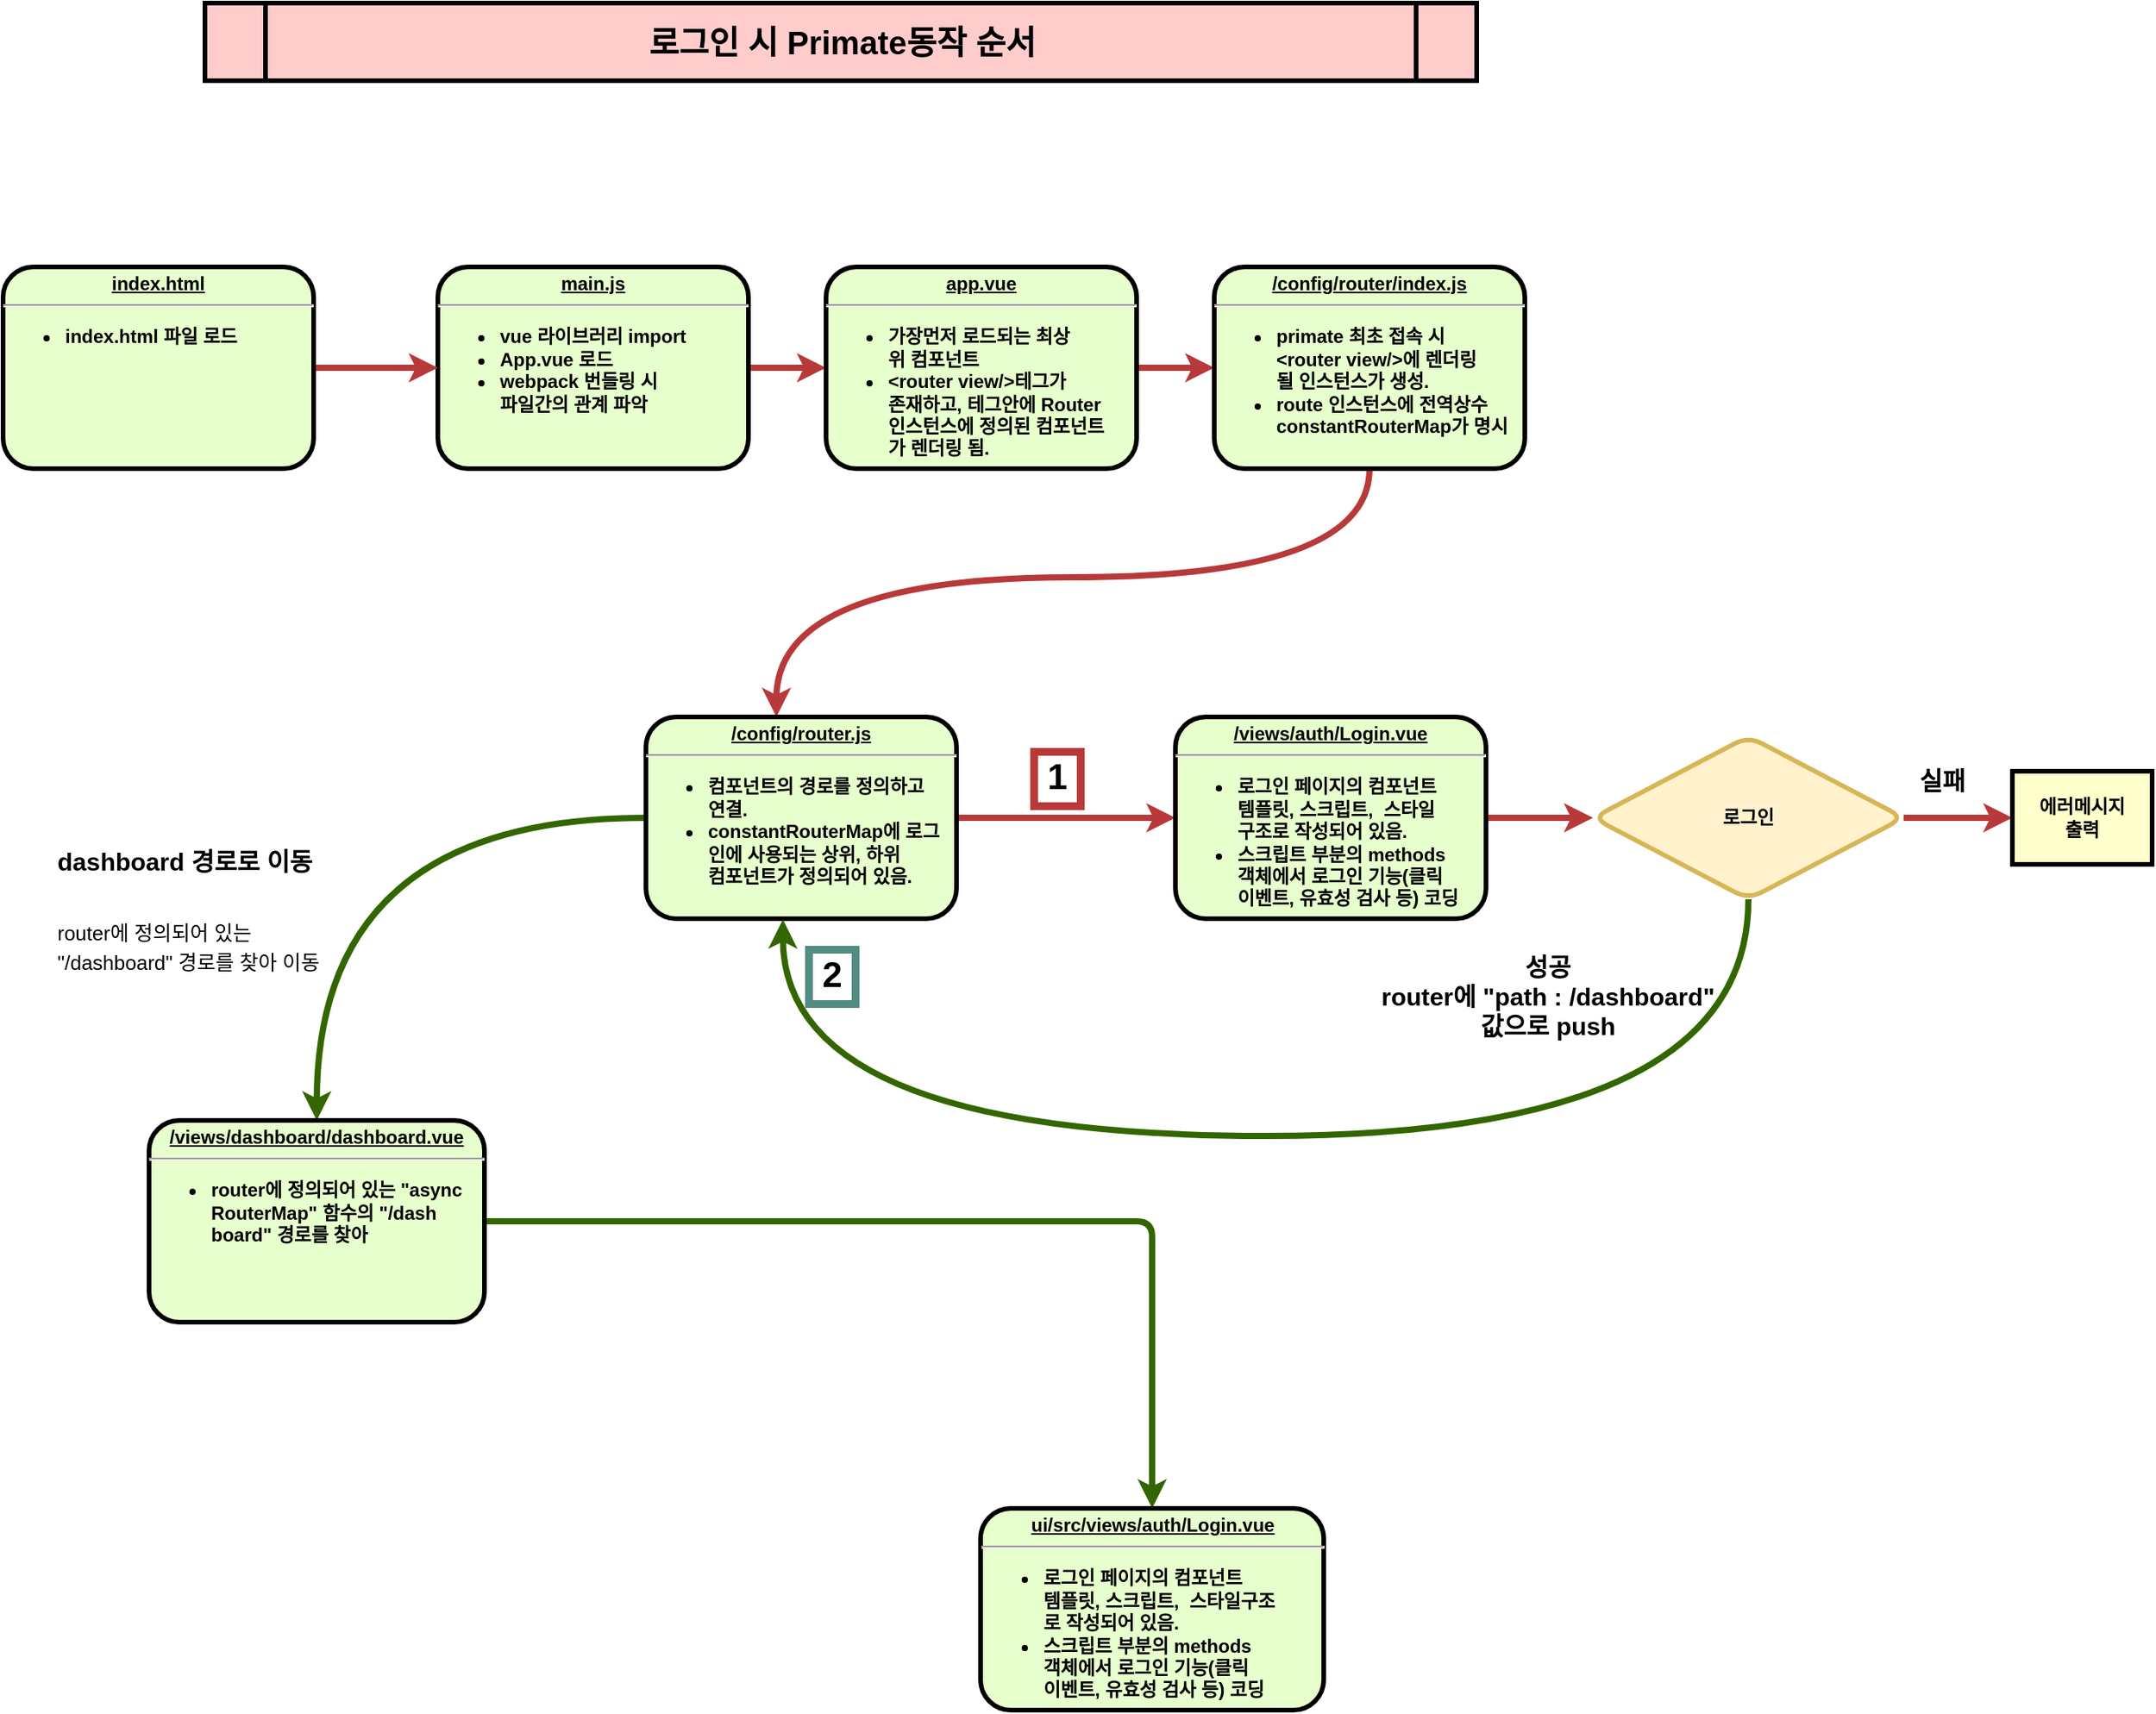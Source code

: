 <mxfile version="14.3.0" type="github">
  <diagram name="Page-1" id="c7558073-3199-34d8-9f00-42111426c3f3">
    <mxGraphModel dx="2370" dy="1270" grid="1" gridSize="10" guides="1" tooltips="1" connect="1" arrows="1" fold="1" page="1" pageScale="1" pageWidth="1169" pageHeight="827" background="#ffffff" math="0" shadow="0">
      <root>
        <mxCell id="0" />
        <mxCell id="1" parent="0" />
        <mxCell id="OAEznw6mqqKNIluxj4d9-97" value="로그인 시 Primate동작 순서" style="shape=process;whiteSpace=wrap;align=center;verticalAlign=middle;size=0.048;fontStyle=1;strokeWidth=3;fillColor=#FFCCCC;fontSize=21;" parent="1" vertex="1">
          <mxGeometry x="590" y="210" width="819" height="50" as="geometry" />
        </mxCell>
        <mxCell id="OAEznw6mqqKNIluxj4d9-104" value="" style="edgeStyle=orthogonalEdgeStyle;rounded=1;orthogonalLoop=1;jettySize=auto;html=1;strokeColor=#B83939;strokeWidth=4;" parent="1" source="OAEznw6mqqKNIluxj4d9-99" target="OAEznw6mqqKNIluxj4d9-103" edge="1">
          <mxGeometry relative="1" as="geometry" />
        </mxCell>
        <mxCell id="OAEznw6mqqKNIluxj4d9-99" value="&lt;p style=&quot;margin: 0px ; margin-top: 4px ; text-align: center ; text-decoration: underline&quot;&gt;&lt;strong&gt;main.js&lt;/strong&gt;&lt;/p&gt;&lt;hr&gt;&lt;p style=&quot;margin: 0px ; margin-left: 8px&quot;&gt;&lt;/p&gt;&lt;ul&gt;&lt;li style=&quot;text-align: left&quot;&gt;vue 라이브러리 import&lt;/li&gt;&lt;li style=&quot;text-align: left&quot;&gt;App.vue 로드&lt;/li&gt;&lt;li style=&quot;text-align: left&quot;&gt;webpack 번들링 시&lt;br&gt;파일간의 관계 파악&lt;/li&gt;&lt;/ul&gt;&lt;p&gt;&lt;/p&gt;&lt;p style=&quot;margin: 0px ; margin-left: 8px&quot;&gt;&lt;br&gt;&lt;/p&gt;" style="verticalAlign=middle;align=center;overflow=fill;fontSize=12;fontFamily=Helvetica;html=1;rounded=1;fontStyle=1;strokeWidth=3;fillColor=#E6FFCC" parent="1" vertex="1">
          <mxGeometry x="740" y="380" width="200" height="130" as="geometry" />
        </mxCell>
        <mxCell id="OAEznw6mqqKNIluxj4d9-106" value="" style="edgeStyle=orthogonalEdgeStyle;rounded=1;orthogonalLoop=1;jettySize=auto;html=1;strokeColor=#B83939;strokeWidth=4;" parent="1" source="OAEznw6mqqKNIluxj4d9-103" target="OAEznw6mqqKNIluxj4d9-105" edge="1">
          <mxGeometry relative="1" as="geometry" />
        </mxCell>
        <mxCell id="OAEznw6mqqKNIluxj4d9-103" value="&lt;p style=&quot;margin: 0px ; margin-top: 4px ; text-align: center ; text-decoration: underline&quot;&gt;app.vue&lt;/p&gt;&lt;hr&gt;&lt;p style=&quot;margin: 0px ; margin-left: 8px&quot;&gt;&lt;/p&gt;&lt;ul&gt;&lt;li style=&quot;text-align: left&quot;&gt;가장먼저 로드되는 최상&lt;br&gt;위 컴포넌트&lt;/li&gt;&lt;li style=&quot;text-align: left&quot;&gt;&amp;lt;router view/&amp;gt;테그가&lt;br&gt;존재하고, 테그안에 Router&lt;br&gt;인스턴스에 정의된 컴포넌트&lt;br&gt;가 렌더링 됨.&amp;nbsp;&lt;/li&gt;&lt;/ul&gt;" style="verticalAlign=middle;align=center;overflow=fill;fontSize=12;fontFamily=Helvetica;html=1;rounded=1;fontStyle=1;strokeWidth=3;fillColor=#E6FFCC" parent="1" vertex="1">
          <mxGeometry x="990" y="380" width="200" height="130" as="geometry" />
        </mxCell>
        <mxCell id="xhCzv_lBvZcN_g1UsibR-97" value="" style="edgeStyle=orthogonalEdgeStyle;orthogonalLoop=1;jettySize=auto;html=1;strokeColor=#B83939;strokeWidth=4;curved=1;" edge="1" parent="1" source="OAEznw6mqqKNIluxj4d9-105" target="xhCzv_lBvZcN_g1UsibR-96">
          <mxGeometry relative="1" as="geometry">
            <Array as="points">
              <mxPoint x="1340" y="580" />
              <mxPoint x="958" y="580" />
            </Array>
          </mxGeometry>
        </mxCell>
        <mxCell id="OAEznw6mqqKNIluxj4d9-105" value="&lt;p style=&quot;margin: 0px ; margin-top: 4px ; text-align: center ; text-decoration: underline&quot;&gt;&lt;strong&gt;/config/router/index.js&lt;/strong&gt;&lt;/p&gt;&lt;hr&gt;&lt;p style=&quot;margin: 0px ; margin-left: 8px&quot;&gt;&lt;/p&gt;&lt;ul&gt;&lt;li style=&quot;text-align: left&quot;&gt;primate 최초 접속 시&lt;br&gt;&amp;lt;router view/&amp;gt;에 렌더링&lt;br&gt;될 인스턴스가 생성.&lt;/li&gt;&lt;li style=&quot;text-align: left&quot;&gt;route 인스턴스에 전역상수 &lt;br&gt;constantRouterMap가 명시&lt;br&gt;&lt;/li&gt;&lt;/ul&gt;&lt;p&gt;&lt;/p&gt;&lt;p style=&quot;margin: 0px ; margin-left: 8px&quot;&gt;&lt;br&gt;&lt;/p&gt;" style="verticalAlign=middle;align=center;overflow=fill;fontSize=12;fontFamily=Helvetica;html=1;rounded=1;fontStyle=1;strokeWidth=3;fillColor=#E6FFCC" parent="1" vertex="1">
          <mxGeometry x="1240" y="380" width="200" height="130" as="geometry" />
        </mxCell>
        <mxCell id="xhCzv_lBvZcN_g1UsibR-101" value="" style="edgeStyle=orthogonalEdgeStyle;rounded=1;orthogonalLoop=1;jettySize=auto;html=1;strokeColor=#B83939;strokeWidth=4;" edge="1" parent="1" source="xhCzv_lBvZcN_g1UsibR-96" target="xhCzv_lBvZcN_g1UsibR-100">
          <mxGeometry relative="1" as="geometry" />
        </mxCell>
        <mxCell id="xhCzv_lBvZcN_g1UsibR-129" style="edgeStyle=orthogonalEdgeStyle;curved=1;orthogonalLoop=1;jettySize=auto;html=1;strokeWidth=4;fontSize=23;strokeColor=#336600;" edge="1" parent="1" source="xhCzv_lBvZcN_g1UsibR-96" target="xhCzv_lBvZcN_g1UsibR-106">
          <mxGeometry relative="1" as="geometry">
            <mxPoint x="724" y="930" as="targetPoint" />
          </mxGeometry>
        </mxCell>
        <mxCell id="xhCzv_lBvZcN_g1UsibR-96" value="&lt;p style=&quot;margin: 0px ; margin-top: 4px ; text-align: center ; text-decoration: underline&quot;&gt;&lt;strong&gt;/config/router.js&lt;/strong&gt;&lt;/p&gt;&lt;hr&gt;&lt;p style=&quot;margin: 0px ; margin-left: 8px&quot;&gt;&lt;/p&gt;&lt;ul&gt;&lt;li style=&quot;text-align: left&quot;&gt;컴포넌트의 경로를 정의하고&lt;br&gt;연결.&lt;/li&gt;&lt;li style=&quot;text-align: left&quot;&gt;constantRouterMap에 로그&lt;br&gt;인에 사용되는 상위, 하위 &lt;br&gt;컴포넌트가 정의되어 있음.&lt;/li&gt;&lt;/ul&gt;" style="verticalAlign=middle;align=center;overflow=fill;fontSize=12;fontFamily=Helvetica;html=1;rounded=1;fontStyle=1;strokeWidth=3;fillColor=#E6FFCC" vertex="1" parent="1">
          <mxGeometry x="874" y="670" width="200" height="130" as="geometry" />
        </mxCell>
        <mxCell id="xhCzv_lBvZcN_g1UsibR-103" value="" style="edgeStyle=orthogonalEdgeStyle;rounded=1;orthogonalLoop=1;jettySize=auto;html=1;strokeColor=#B83939;strokeWidth=4;" edge="1" parent="1" source="xhCzv_lBvZcN_g1UsibR-100" target="xhCzv_lBvZcN_g1UsibR-102">
          <mxGeometry relative="1" as="geometry" />
        </mxCell>
        <mxCell id="xhCzv_lBvZcN_g1UsibR-100" value="&lt;p style=&quot;margin: 4px 0px 0px ; text-align: center ; text-decoration: underline&quot;&gt;&lt;strong&gt;/views/auth/Login.vue&lt;/strong&gt;&lt;/p&gt;&lt;hr&gt;&lt;p style=&quot;margin: 0px ; margin-left: 8px&quot;&gt;&lt;/p&gt;&lt;ul&gt;&lt;li style=&quot;text-align: left&quot;&gt;로그인 페이지의 컴포넌트&lt;br&gt;템플릿, 스크립트,&amp;nbsp; 스타일&lt;br&gt;구조로 작성되어 있음.&lt;/li&gt;&lt;li style=&quot;text-align: left&quot;&gt;스크립트 부분의 methods&lt;br&gt;객체에서 로그인 기능(클릭&lt;br&gt;이벤트, 유효성 검사 등) 코딩&lt;br&gt;&lt;/li&gt;&lt;/ul&gt;" style="verticalAlign=middle;align=center;overflow=fill;fontSize=12;fontFamily=Helvetica;html=1;rounded=1;fontStyle=1;strokeWidth=3;fillColor=#E6FFCC" vertex="1" parent="1">
          <mxGeometry x="1215" y="670" width="200" height="130" as="geometry" />
        </mxCell>
        <mxCell id="xhCzv_lBvZcN_g1UsibR-112" value="" style="edgeStyle=orthogonalEdgeStyle;rounded=1;orthogonalLoop=1;jettySize=auto;html=1;strokeColor=#B83939;strokeWidth=4;" edge="1" parent="1" source="xhCzv_lBvZcN_g1UsibR-102" target="xhCzv_lBvZcN_g1UsibR-111">
          <mxGeometry relative="1" as="geometry" />
        </mxCell>
        <mxCell id="xhCzv_lBvZcN_g1UsibR-122" style="edgeStyle=orthogonalEdgeStyle;curved=1;orthogonalLoop=1;jettySize=auto;html=1;strokeWidth=4;entryX=0.441;entryY=1.004;entryDx=0;entryDy=0;entryPerimeter=0;strokeColor=#336600;" edge="1" parent="1" source="xhCzv_lBvZcN_g1UsibR-102" target="xhCzv_lBvZcN_g1UsibR-96">
          <mxGeometry relative="1" as="geometry">
            <mxPoint x="1584.0" y="950" as="targetPoint" />
            <Array as="points">
              <mxPoint x="1584" y="940" />
              <mxPoint x="962" y="910" />
            </Array>
          </mxGeometry>
        </mxCell>
        <mxCell id="xhCzv_lBvZcN_g1UsibR-102" value="로그인" style="rhombus;whiteSpace=wrap;html=1;rounded=1;fontStyle=1;strokeWidth=3;fillColor=#fff2cc;strokeColor=#d6b656;" vertex="1" parent="1">
          <mxGeometry x="1484" y="682.5" width="200" height="105" as="geometry" />
        </mxCell>
        <mxCell id="xhCzv_lBvZcN_g1UsibR-117" value="" style="edgeStyle=orthogonalEdgeStyle;rounded=1;orthogonalLoop=1;jettySize=auto;html=1;strokeWidth=4;strokeColor=#336600;" edge="1" parent="1" source="xhCzv_lBvZcN_g1UsibR-106" target="xhCzv_lBvZcN_g1UsibR-116">
          <mxGeometry relative="1" as="geometry" />
        </mxCell>
        <mxCell id="xhCzv_lBvZcN_g1UsibR-106" value="&lt;p style=&quot;margin: 4px 0px 0px ; text-align: center ; text-decoration: underline&quot;&gt;&lt;strong&gt;/views/dashboard/dashboard.vue&lt;/strong&gt;&lt;/p&gt;&lt;hr&gt;&lt;p style=&quot;margin: 0px ; margin-left: 8px&quot;&gt;&lt;/p&gt;&lt;ul&gt;&lt;li style=&quot;text-align: left&quot;&gt;router에 정의되어 있는 &quot;async&lt;br&gt;RouterMap&quot; 함수의 &quot;/dash&lt;br&gt;board&quot; 경로를 찾아&amp;nbsp;&amp;nbsp;&lt;/li&gt;&lt;/ul&gt;" style="verticalAlign=middle;align=center;overflow=fill;fontSize=12;fontFamily=Helvetica;html=1;rounded=1;fontStyle=1;strokeWidth=3;fillColor=#E6FFCC" vertex="1" parent="1">
          <mxGeometry x="554" y="930" width="216" height="130" as="geometry" />
        </mxCell>
        <mxCell id="xhCzv_lBvZcN_g1UsibR-109" value="성공&#xa;router에 &quot;path : /dashboard&quot;&#xa;값으로 push" style="text;spacingTop=-5;align=center;fontStyle=1;fontSize=16;" vertex="1" parent="1">
          <mxGeometry x="1440.0" y="820" width="30" height="20" as="geometry" />
        </mxCell>
        <mxCell id="xhCzv_lBvZcN_g1UsibR-110" value="실패" style="text;spacingTop=-5;align=center;fontStyle=1;fontSize=16;" vertex="1" parent="1">
          <mxGeometry x="1694.0" y="700" width="30" height="20" as="geometry" />
        </mxCell>
        <mxCell id="xhCzv_lBvZcN_g1UsibR-111" value="에러메시지&#xa;출력" style="whiteSpace=wrap;align=center;verticalAlign=middle;fontStyle=1;strokeWidth=3;fillColor=#FFFFCC" vertex="1" parent="1">
          <mxGeometry x="1754" y="705" width="90" height="60" as="geometry" />
        </mxCell>
        <mxCell id="xhCzv_lBvZcN_g1UsibR-115" style="edgeStyle=orthogonalEdgeStyle;rounded=1;orthogonalLoop=1;jettySize=auto;html=1;exitX=1;exitY=0.5;exitDx=0;exitDy=0;strokeColor=#B83939;strokeWidth=4;" edge="1" parent="1" source="xhCzv_lBvZcN_g1UsibR-113" target="OAEznw6mqqKNIluxj4d9-99">
          <mxGeometry relative="1" as="geometry" />
        </mxCell>
        <mxCell id="xhCzv_lBvZcN_g1UsibR-113" value="&lt;p style=&quot;margin: 0px ; margin-top: 4px ; text-align: center ; text-decoration: underline&quot;&gt;&lt;strong&gt;index.html&lt;/strong&gt;&lt;/p&gt;&lt;hr&gt;&lt;p style=&quot;margin: 0px ; margin-left: 8px&quot;&gt;&lt;/p&gt;&lt;ul&gt;&lt;li style=&quot;text-align: left&quot;&gt;index.html 파일 로드&lt;br&gt;&lt;/li&gt;&lt;/ul&gt;&lt;p&gt;&lt;/p&gt;&lt;p style=&quot;margin: 0px ; margin-left: 8px&quot;&gt;&lt;br&gt;&lt;/p&gt;" style="verticalAlign=middle;align=center;overflow=fill;fontSize=12;fontFamily=Helvetica;html=1;rounded=1;fontStyle=1;strokeWidth=3;fillColor=#E6FFCC" vertex="1" parent="1">
          <mxGeometry x="460" y="380" width="200" height="130" as="geometry" />
        </mxCell>
        <mxCell id="xhCzv_lBvZcN_g1UsibR-116" value="&lt;p style=&quot;margin: 4px 0px 0px ; text-align: center ; text-decoration: underline&quot;&gt;&lt;strong&gt;ui/src/views/auth/Login.vue&lt;/strong&gt;&lt;/p&gt;&lt;hr&gt;&lt;p style=&quot;margin: 0px ; margin-left: 8px&quot;&gt;&lt;/p&gt;&lt;ul&gt;&lt;li style=&quot;text-align: left&quot;&gt;로그인 페이지의 컴포넌트&lt;br&gt;템플릿, 스크립트,&amp;nbsp; 스타일구조&lt;br&gt;로 작성되어 있음.&lt;/li&gt;&lt;li style=&quot;text-align: left&quot;&gt;스크립트 부분의 methods&lt;br&gt;객체에서 로그인 기능(클릭&lt;br&gt;이벤트, 유효성 검사 등) 코딩&lt;br&gt;&lt;/li&gt;&lt;/ul&gt;" style="verticalAlign=middle;align=center;overflow=fill;fontSize=12;fontFamily=Helvetica;html=1;rounded=1;fontStyle=1;strokeWidth=3;fillColor=#E6FFCC" vertex="1" parent="1">
          <mxGeometry x="1089.5" y="1180" width="221" height="130" as="geometry" />
        </mxCell>
        <mxCell id="xhCzv_lBvZcN_g1UsibR-125" value="1" style="text;spacingTop=-5;align=center;fontStyle=1;fontSize=23;strokeWidth=5;labelBorderColor=none;labelBackgroundColor=#ffffff;strokeColor=#B83939;" vertex="1" parent="1">
          <mxGeometry x="1124" y="692.5" width="30" height="35" as="geometry" />
        </mxCell>
        <mxCell id="xhCzv_lBvZcN_g1UsibR-128" value="2" style="text;spacingTop=-5;align=center;fontStyle=1;fontSize=23;strokeColor=#548C82;strokeWidth=5;labelBorderColor=none;labelBackgroundColor=#ffffff;" vertex="1" parent="1">
          <mxGeometry x="979" y="820" width="30" height="35" as="geometry" />
        </mxCell>
        <mxCell id="xhCzv_lBvZcN_g1UsibR-130" style="edgeStyle=orthogonalEdgeStyle;curved=1;orthogonalLoop=1;jettySize=auto;html=1;exitX=0.5;exitY=1;exitDx=0;exitDy=0;strokeColor=#336600;strokeWidth=4;fontSize=16;" edge="1" parent="1" source="xhCzv_lBvZcN_g1UsibR-109" target="xhCzv_lBvZcN_g1UsibR-109">
          <mxGeometry relative="1" as="geometry" />
        </mxCell>
        <mxCell id="xhCzv_lBvZcN_g1UsibR-140" value="&lt;h1&gt;&lt;span style=&quot;font-size: 16px; text-align: center;&quot;&gt;dashboard 경로로 이동&lt;/span&gt;&lt;br style=&quot;padding: 0px; margin: 0px; font-size: 16px; text-align: center;&quot;&gt;&lt;/h1&gt;&lt;p&gt;&lt;font style=&quot;font-size: 13px&quot;&gt;router에 정의되어 있는 &quot;/dashboard&quot; 경로를 찾아 이동&lt;/font&gt;&lt;/p&gt;" style="text;html=1;strokeColor=none;spacing=5;spacingTop=-20;whiteSpace=wrap;overflow=hidden;rounded=0;labelBackgroundColor=none;fontSize=16;" vertex="1" parent="1">
          <mxGeometry x="490" y="727.5" width="190" height="110" as="geometry" />
        </mxCell>
      </root>
    </mxGraphModel>
  </diagram>
</mxfile>
